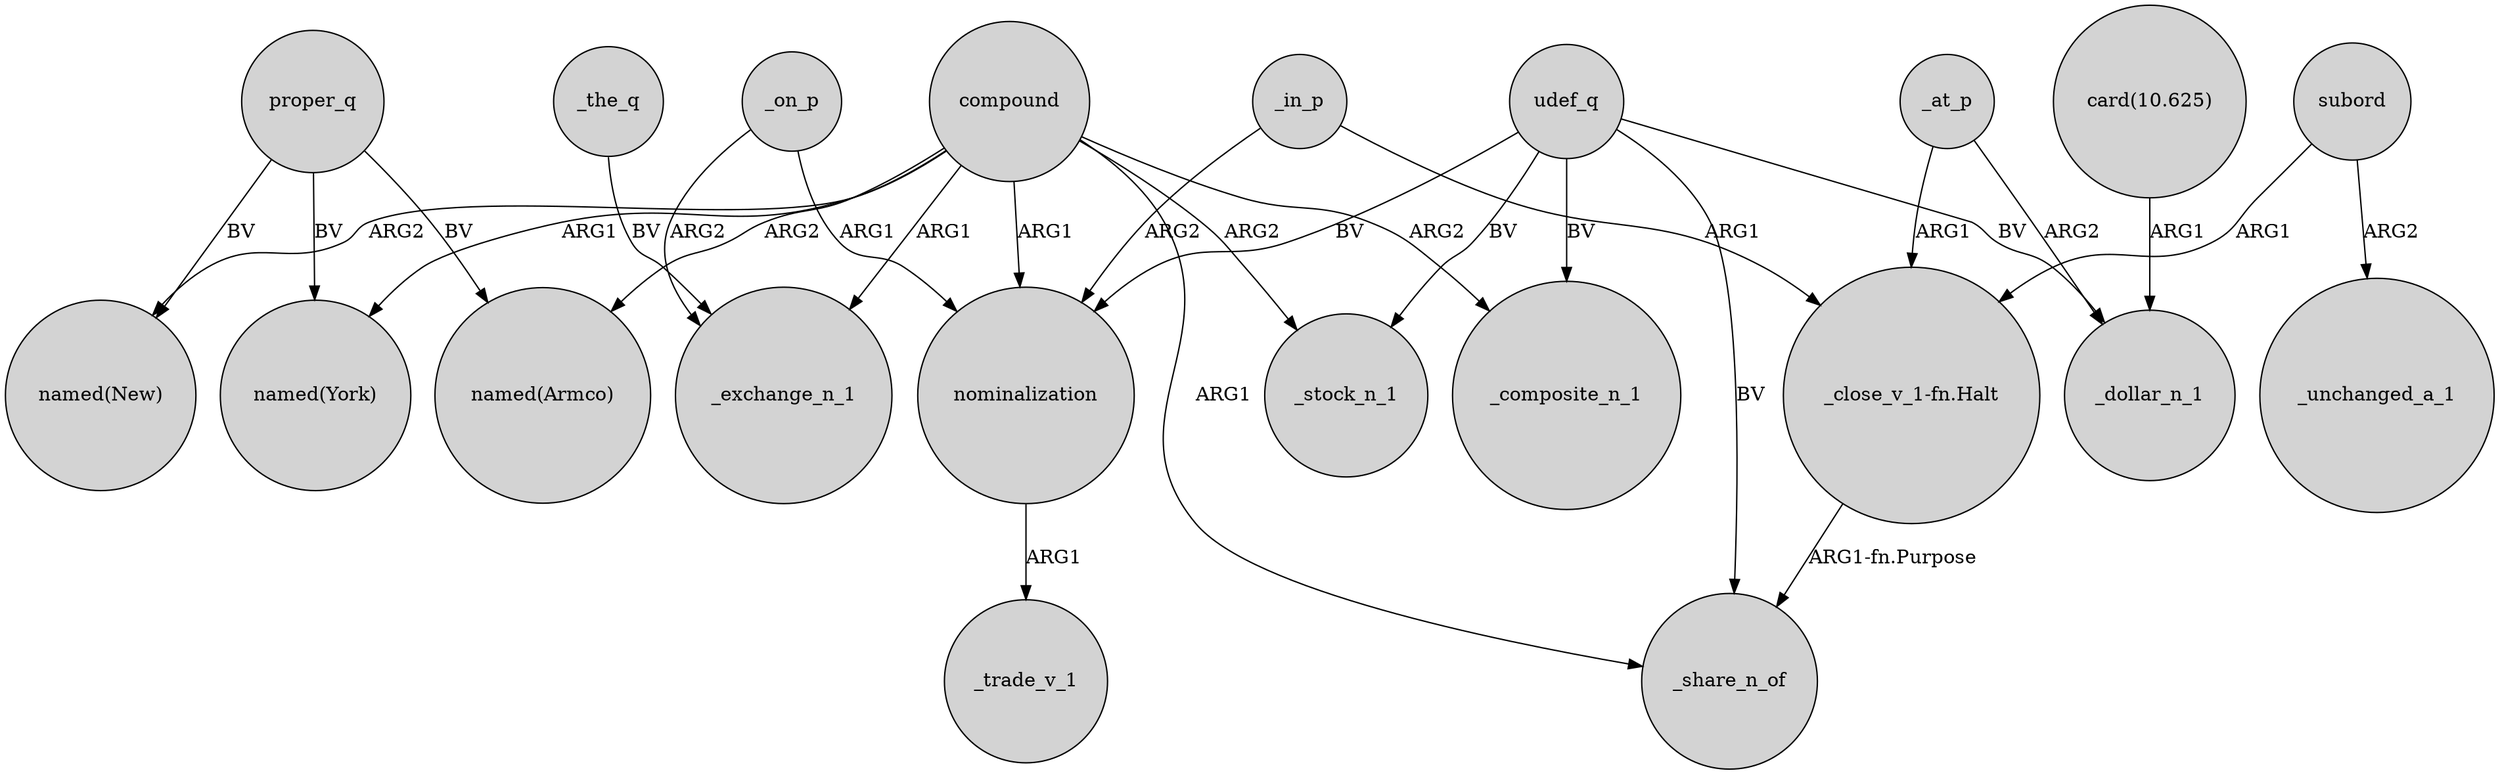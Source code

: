 digraph {
	node [shape=circle style=filled]
	_on_p -> nominalization [label=ARG1]
	"card(10.625)" -> _dollar_n_1 [label=ARG1]
	_in_p -> "_close_v_1-fn.Halt" [label=ARG1]
	subord -> _unchanged_a_1 [label=ARG2]
	compound -> "named(New)" [label=ARG2]
	compound -> _share_n_of [label=ARG1]
	proper_q -> "named(New)" [label=BV]
	udef_q -> nominalization [label=BV]
	subord -> "_close_v_1-fn.Halt" [label=ARG1]
	compound -> "named(Armco)" [label=ARG2]
	_on_p -> _exchange_n_1 [label=ARG2]
	compound -> _exchange_n_1 [label=ARG1]
	proper_q -> "named(York)" [label=BV]
	compound -> nominalization [label=ARG1]
	udef_q -> _stock_n_1 [label=BV]
	_at_p -> _dollar_n_1 [label=ARG2]
	udef_q -> _share_n_of [label=BV]
	_at_p -> "_close_v_1-fn.Halt" [label=ARG1]
	compound -> _stock_n_1 [label=ARG2]
	udef_q -> _dollar_n_1 [label=BV]
	proper_q -> "named(Armco)" [label=BV]
	udef_q -> _composite_n_1 [label=BV]
	compound -> "named(York)" [label=ARG1]
	_the_q -> _exchange_n_1 [label=BV]
	_in_p -> nominalization [label=ARG2]
	compound -> _composite_n_1 [label=ARG2]
	"_close_v_1-fn.Halt" -> _share_n_of [label="ARG1-fn.Purpose"]
	nominalization -> _trade_v_1 [label=ARG1]
}
